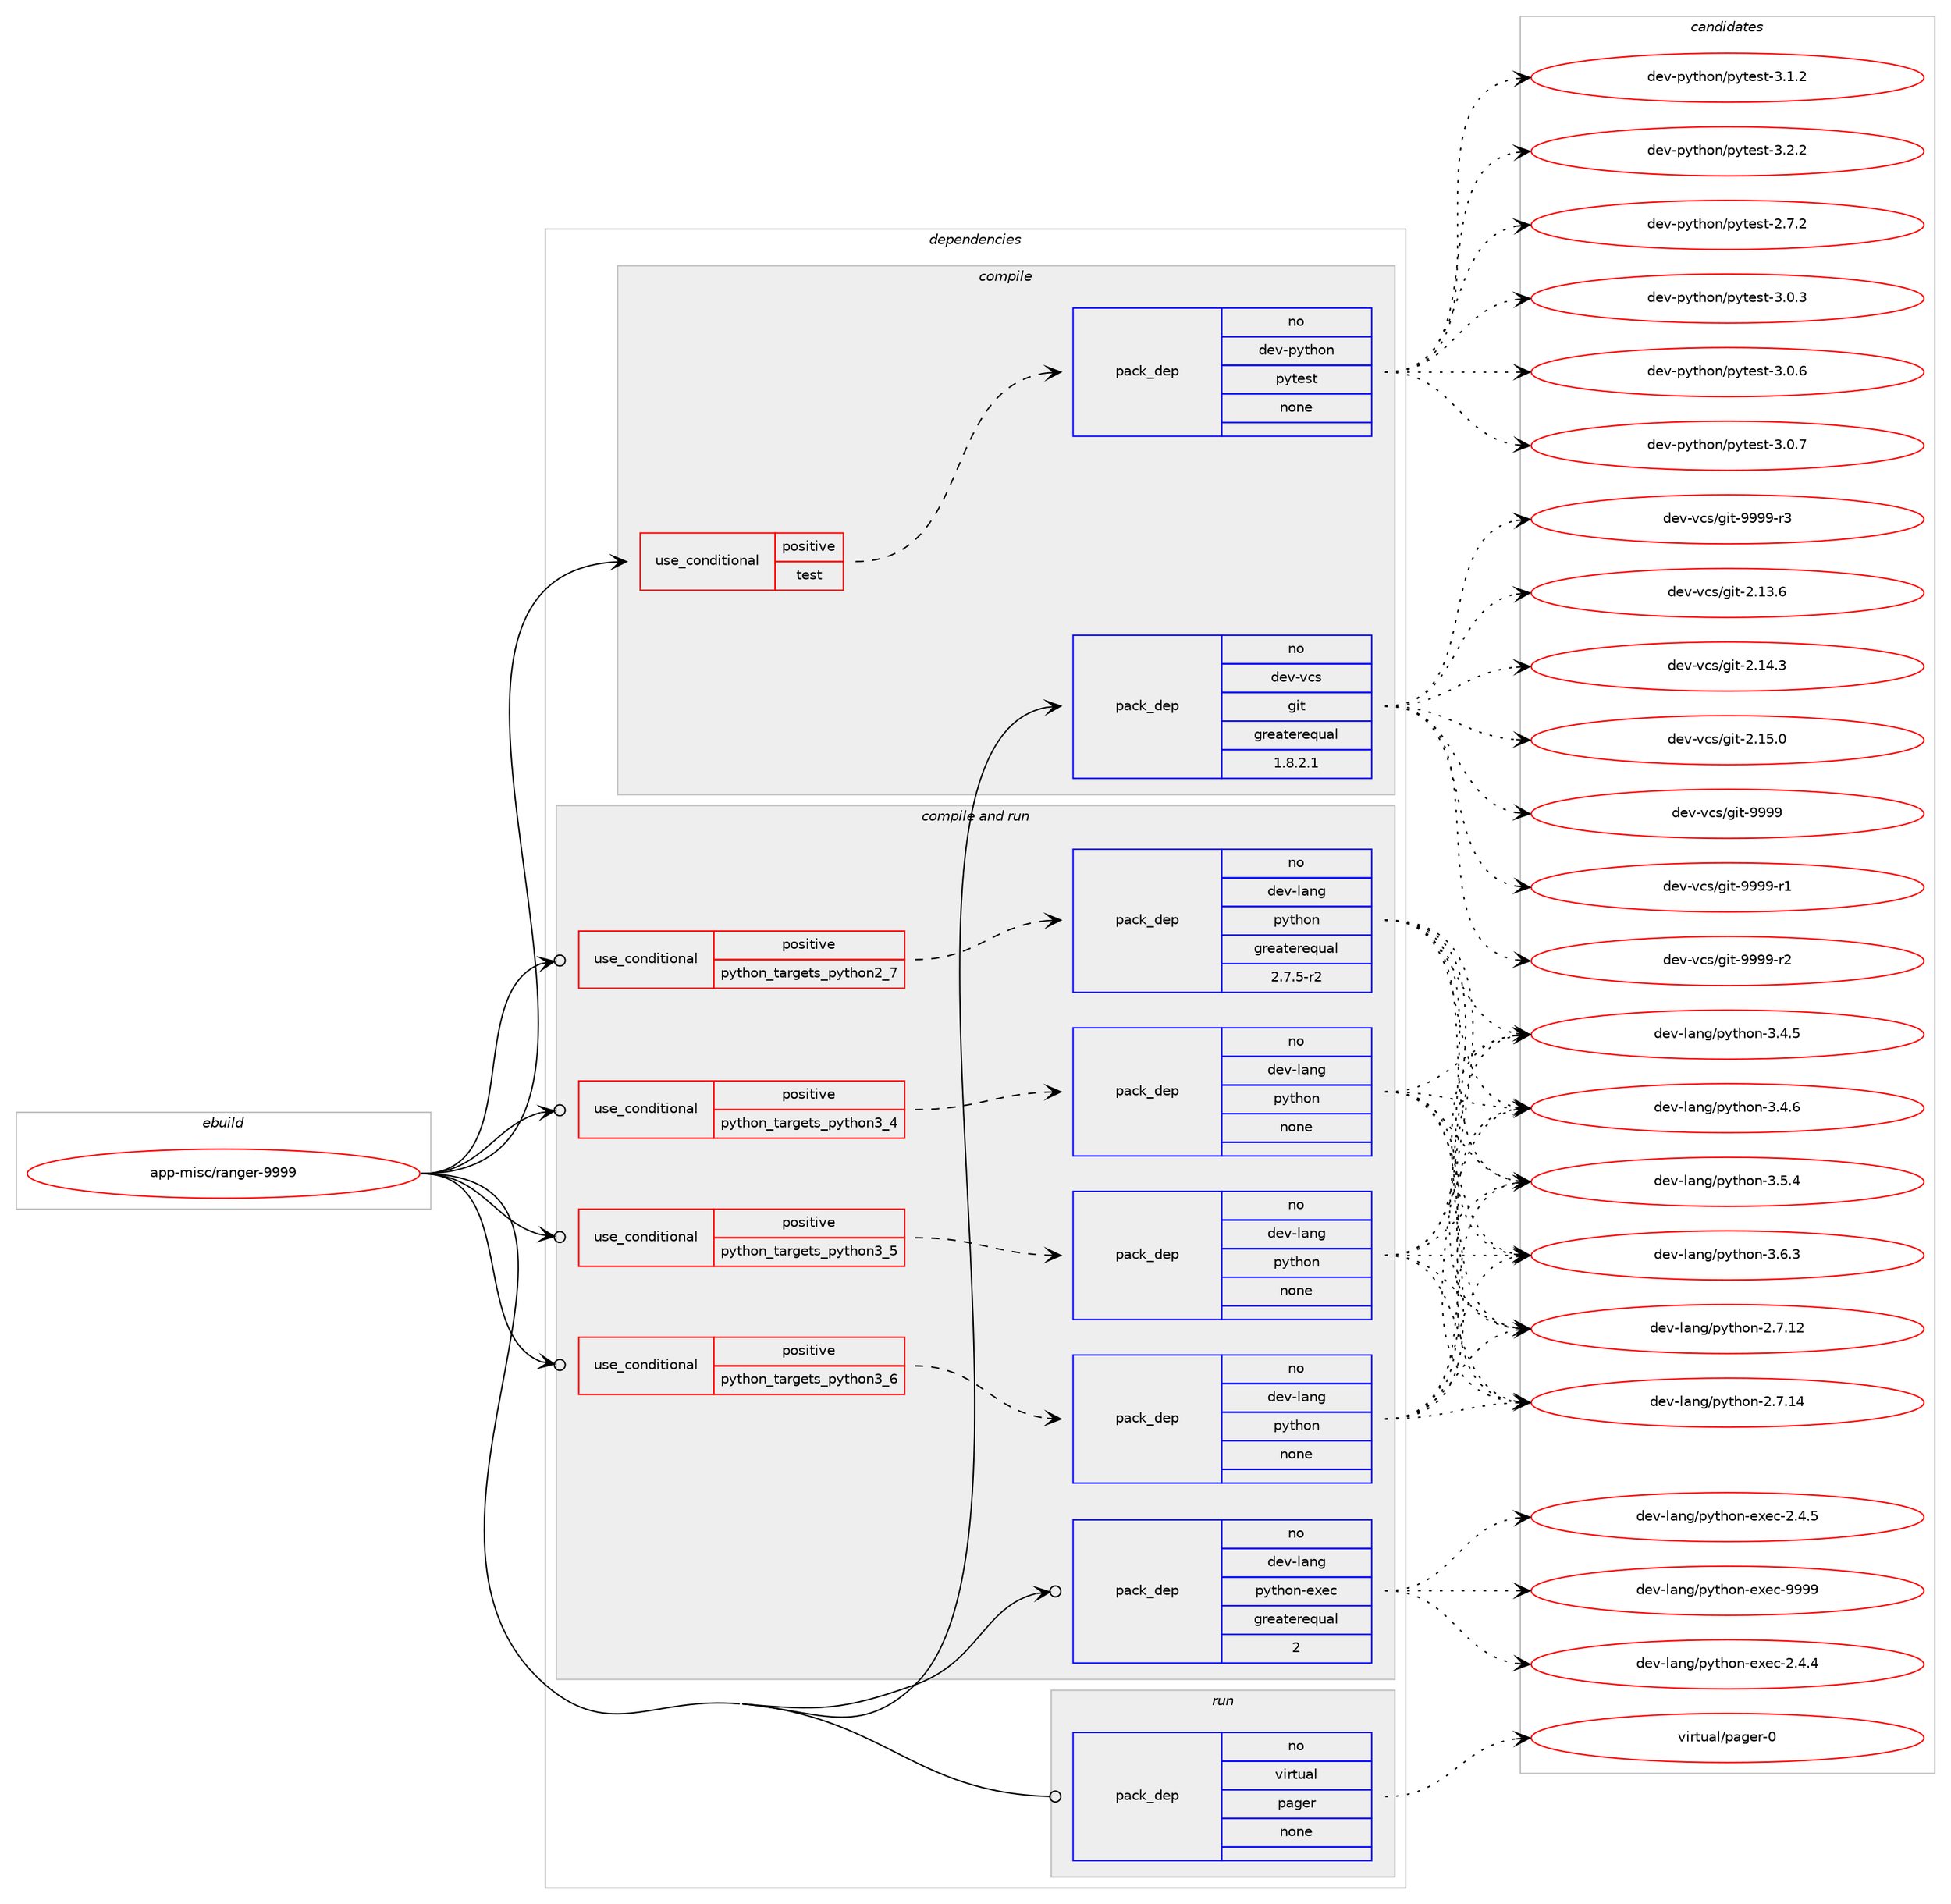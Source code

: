 digraph prolog {

# *************
# Graph options
# *************

newrank=true;
concentrate=true;
compound=true;
graph [rankdir=LR,fontname=Helvetica,fontsize=10,ranksep=1.5];#, ranksep=2.5, nodesep=0.2];
edge  [arrowhead=vee];
node  [fontname=Helvetica,fontsize=10];

# **********
# The ebuild
# **********

subgraph cluster_leftcol {
color=gray;
rank=same;
label=<<i>ebuild</i>>;
id [label="app-misc/ranger-9999", color=red, width=4, href="../app-misc/ranger-9999.svg"];
}

# ****************
# The dependencies
# ****************

subgraph cluster_midcol {
color=gray;
label=<<i>dependencies</i>>;
subgraph cluster_compile {
fillcolor="#eeeeee";
style=filled;
label=<<i>compile</i>>;
subgraph cond12716 {
dependency47615 [label=<<TABLE BORDER="0" CELLBORDER="1" CELLSPACING="0" CELLPADDING="4"><TR><TD ROWSPAN="3" CELLPADDING="10">use_conditional</TD></TR><TR><TD>positive</TD></TR><TR><TD>test</TD></TR></TABLE>>, shape=none, color=red];
subgraph pack34108 {
dependency47616 [label=<<TABLE BORDER="0" CELLBORDER="1" CELLSPACING="0" CELLPADDING="4" WIDTH="220"><TR><TD ROWSPAN="6" CELLPADDING="30">pack_dep</TD></TR><TR><TD WIDTH="110">no</TD></TR><TR><TD>dev-python</TD></TR><TR><TD>pytest</TD></TR><TR><TD>none</TD></TR><TR><TD></TD></TR></TABLE>>, shape=none, color=blue];
}
dependency47615:e -> dependency47616:w [weight=20,style="dashed",arrowhead="vee"];
}
id:e -> dependency47615:w [weight=20,style="solid",arrowhead="vee"];
subgraph pack34109 {
dependency47617 [label=<<TABLE BORDER="0" CELLBORDER="1" CELLSPACING="0" CELLPADDING="4" WIDTH="220"><TR><TD ROWSPAN="6" CELLPADDING="30">pack_dep</TD></TR><TR><TD WIDTH="110">no</TD></TR><TR><TD>dev-vcs</TD></TR><TR><TD>git</TD></TR><TR><TD>greaterequal</TD></TR><TR><TD>1.8.2.1</TD></TR></TABLE>>, shape=none, color=blue];
}
id:e -> dependency47617:w [weight=20,style="solid",arrowhead="vee"];
}
subgraph cluster_compileandrun {
fillcolor="#eeeeee";
style=filled;
label=<<i>compile and run</i>>;
subgraph cond12717 {
dependency47618 [label=<<TABLE BORDER="0" CELLBORDER="1" CELLSPACING="0" CELLPADDING="4"><TR><TD ROWSPAN="3" CELLPADDING="10">use_conditional</TD></TR><TR><TD>positive</TD></TR><TR><TD>python_targets_python2_7</TD></TR></TABLE>>, shape=none, color=red];
subgraph pack34110 {
dependency47619 [label=<<TABLE BORDER="0" CELLBORDER="1" CELLSPACING="0" CELLPADDING="4" WIDTH="220"><TR><TD ROWSPAN="6" CELLPADDING="30">pack_dep</TD></TR><TR><TD WIDTH="110">no</TD></TR><TR><TD>dev-lang</TD></TR><TR><TD>python</TD></TR><TR><TD>greaterequal</TD></TR><TR><TD>2.7.5-r2</TD></TR></TABLE>>, shape=none, color=blue];
}
dependency47618:e -> dependency47619:w [weight=20,style="dashed",arrowhead="vee"];
}
id:e -> dependency47618:w [weight=20,style="solid",arrowhead="odotvee"];
subgraph cond12718 {
dependency47620 [label=<<TABLE BORDER="0" CELLBORDER="1" CELLSPACING="0" CELLPADDING="4"><TR><TD ROWSPAN="3" CELLPADDING="10">use_conditional</TD></TR><TR><TD>positive</TD></TR><TR><TD>python_targets_python3_4</TD></TR></TABLE>>, shape=none, color=red];
subgraph pack34111 {
dependency47621 [label=<<TABLE BORDER="0" CELLBORDER="1" CELLSPACING="0" CELLPADDING="4" WIDTH="220"><TR><TD ROWSPAN="6" CELLPADDING="30">pack_dep</TD></TR><TR><TD WIDTH="110">no</TD></TR><TR><TD>dev-lang</TD></TR><TR><TD>python</TD></TR><TR><TD>none</TD></TR><TR><TD></TD></TR></TABLE>>, shape=none, color=blue];
}
dependency47620:e -> dependency47621:w [weight=20,style="dashed",arrowhead="vee"];
}
id:e -> dependency47620:w [weight=20,style="solid",arrowhead="odotvee"];
subgraph cond12719 {
dependency47622 [label=<<TABLE BORDER="0" CELLBORDER="1" CELLSPACING="0" CELLPADDING="4"><TR><TD ROWSPAN="3" CELLPADDING="10">use_conditional</TD></TR><TR><TD>positive</TD></TR><TR><TD>python_targets_python3_5</TD></TR></TABLE>>, shape=none, color=red];
subgraph pack34112 {
dependency47623 [label=<<TABLE BORDER="0" CELLBORDER="1" CELLSPACING="0" CELLPADDING="4" WIDTH="220"><TR><TD ROWSPAN="6" CELLPADDING="30">pack_dep</TD></TR><TR><TD WIDTH="110">no</TD></TR><TR><TD>dev-lang</TD></TR><TR><TD>python</TD></TR><TR><TD>none</TD></TR><TR><TD></TD></TR></TABLE>>, shape=none, color=blue];
}
dependency47622:e -> dependency47623:w [weight=20,style="dashed",arrowhead="vee"];
}
id:e -> dependency47622:w [weight=20,style="solid",arrowhead="odotvee"];
subgraph cond12720 {
dependency47624 [label=<<TABLE BORDER="0" CELLBORDER="1" CELLSPACING="0" CELLPADDING="4"><TR><TD ROWSPAN="3" CELLPADDING="10">use_conditional</TD></TR><TR><TD>positive</TD></TR><TR><TD>python_targets_python3_6</TD></TR></TABLE>>, shape=none, color=red];
subgraph pack34113 {
dependency47625 [label=<<TABLE BORDER="0" CELLBORDER="1" CELLSPACING="0" CELLPADDING="4" WIDTH="220"><TR><TD ROWSPAN="6" CELLPADDING="30">pack_dep</TD></TR><TR><TD WIDTH="110">no</TD></TR><TR><TD>dev-lang</TD></TR><TR><TD>python</TD></TR><TR><TD>none</TD></TR><TR><TD></TD></TR></TABLE>>, shape=none, color=blue];
}
dependency47624:e -> dependency47625:w [weight=20,style="dashed",arrowhead="vee"];
}
id:e -> dependency47624:w [weight=20,style="solid",arrowhead="odotvee"];
subgraph pack34114 {
dependency47626 [label=<<TABLE BORDER="0" CELLBORDER="1" CELLSPACING="0" CELLPADDING="4" WIDTH="220"><TR><TD ROWSPAN="6" CELLPADDING="30">pack_dep</TD></TR><TR><TD WIDTH="110">no</TD></TR><TR><TD>dev-lang</TD></TR><TR><TD>python-exec</TD></TR><TR><TD>greaterequal</TD></TR><TR><TD>2</TD></TR></TABLE>>, shape=none, color=blue];
}
id:e -> dependency47626:w [weight=20,style="solid",arrowhead="odotvee"];
}
subgraph cluster_run {
fillcolor="#eeeeee";
style=filled;
label=<<i>run</i>>;
subgraph pack34115 {
dependency47627 [label=<<TABLE BORDER="0" CELLBORDER="1" CELLSPACING="0" CELLPADDING="4" WIDTH="220"><TR><TD ROWSPAN="6" CELLPADDING="30">pack_dep</TD></TR><TR><TD WIDTH="110">no</TD></TR><TR><TD>virtual</TD></TR><TR><TD>pager</TD></TR><TR><TD>none</TD></TR><TR><TD></TD></TR></TABLE>>, shape=none, color=blue];
}
id:e -> dependency47627:w [weight=20,style="solid",arrowhead="odot"];
}
}

# **************
# The candidates
# **************

subgraph cluster_choices {
rank=same;
color=gray;
label=<<i>candidates</i>>;

subgraph choice34108 {
color=black;
nodesep=1;
choice1001011184511212111610411111047112121116101115116455046554650 [label="dev-python/pytest-2.7.2", color=red, width=4,href="../dev-python/pytest-2.7.2.svg"];
choice1001011184511212111610411111047112121116101115116455146484651 [label="dev-python/pytest-3.0.3", color=red, width=4,href="../dev-python/pytest-3.0.3.svg"];
choice1001011184511212111610411111047112121116101115116455146484654 [label="dev-python/pytest-3.0.6", color=red, width=4,href="../dev-python/pytest-3.0.6.svg"];
choice1001011184511212111610411111047112121116101115116455146484655 [label="dev-python/pytest-3.0.7", color=red, width=4,href="../dev-python/pytest-3.0.7.svg"];
choice1001011184511212111610411111047112121116101115116455146494650 [label="dev-python/pytest-3.1.2", color=red, width=4,href="../dev-python/pytest-3.1.2.svg"];
choice1001011184511212111610411111047112121116101115116455146504650 [label="dev-python/pytest-3.2.2", color=red, width=4,href="../dev-python/pytest-3.2.2.svg"];
dependency47616:e -> choice1001011184511212111610411111047112121116101115116455046554650:w [style=dotted,weight="100"];
dependency47616:e -> choice1001011184511212111610411111047112121116101115116455146484651:w [style=dotted,weight="100"];
dependency47616:e -> choice1001011184511212111610411111047112121116101115116455146484654:w [style=dotted,weight="100"];
dependency47616:e -> choice1001011184511212111610411111047112121116101115116455146484655:w [style=dotted,weight="100"];
dependency47616:e -> choice1001011184511212111610411111047112121116101115116455146494650:w [style=dotted,weight="100"];
dependency47616:e -> choice1001011184511212111610411111047112121116101115116455146504650:w [style=dotted,weight="100"];
}
subgraph choice34109 {
color=black;
nodesep=1;
choice10010111845118991154710310511645504649514654 [label="dev-vcs/git-2.13.6", color=red, width=4,href="../dev-vcs/git-2.13.6.svg"];
choice10010111845118991154710310511645504649524651 [label="dev-vcs/git-2.14.3", color=red, width=4,href="../dev-vcs/git-2.14.3.svg"];
choice10010111845118991154710310511645504649534648 [label="dev-vcs/git-2.15.0", color=red, width=4,href="../dev-vcs/git-2.15.0.svg"];
choice1001011184511899115471031051164557575757 [label="dev-vcs/git-9999", color=red, width=4,href="../dev-vcs/git-9999.svg"];
choice10010111845118991154710310511645575757574511449 [label="dev-vcs/git-9999-r1", color=red, width=4,href="../dev-vcs/git-9999-r1.svg"];
choice10010111845118991154710310511645575757574511450 [label="dev-vcs/git-9999-r2", color=red, width=4,href="../dev-vcs/git-9999-r2.svg"];
choice10010111845118991154710310511645575757574511451 [label="dev-vcs/git-9999-r3", color=red, width=4,href="../dev-vcs/git-9999-r3.svg"];
dependency47617:e -> choice10010111845118991154710310511645504649514654:w [style=dotted,weight="100"];
dependency47617:e -> choice10010111845118991154710310511645504649524651:w [style=dotted,weight="100"];
dependency47617:e -> choice10010111845118991154710310511645504649534648:w [style=dotted,weight="100"];
dependency47617:e -> choice1001011184511899115471031051164557575757:w [style=dotted,weight="100"];
dependency47617:e -> choice10010111845118991154710310511645575757574511449:w [style=dotted,weight="100"];
dependency47617:e -> choice10010111845118991154710310511645575757574511450:w [style=dotted,weight="100"];
dependency47617:e -> choice10010111845118991154710310511645575757574511451:w [style=dotted,weight="100"];
}
subgraph choice34110 {
color=black;
nodesep=1;
choice10010111845108971101034711212111610411111045504655464950 [label="dev-lang/python-2.7.12", color=red, width=4,href="../dev-lang/python-2.7.12.svg"];
choice10010111845108971101034711212111610411111045504655464952 [label="dev-lang/python-2.7.14", color=red, width=4,href="../dev-lang/python-2.7.14.svg"];
choice100101118451089711010347112121116104111110455146524653 [label="dev-lang/python-3.4.5", color=red, width=4,href="../dev-lang/python-3.4.5.svg"];
choice100101118451089711010347112121116104111110455146524654 [label="dev-lang/python-3.4.6", color=red, width=4,href="../dev-lang/python-3.4.6.svg"];
choice100101118451089711010347112121116104111110455146534652 [label="dev-lang/python-3.5.4", color=red, width=4,href="../dev-lang/python-3.5.4.svg"];
choice100101118451089711010347112121116104111110455146544651 [label="dev-lang/python-3.6.3", color=red, width=4,href="../dev-lang/python-3.6.3.svg"];
dependency47619:e -> choice10010111845108971101034711212111610411111045504655464950:w [style=dotted,weight="100"];
dependency47619:e -> choice10010111845108971101034711212111610411111045504655464952:w [style=dotted,weight="100"];
dependency47619:e -> choice100101118451089711010347112121116104111110455146524653:w [style=dotted,weight="100"];
dependency47619:e -> choice100101118451089711010347112121116104111110455146524654:w [style=dotted,weight="100"];
dependency47619:e -> choice100101118451089711010347112121116104111110455146534652:w [style=dotted,weight="100"];
dependency47619:e -> choice100101118451089711010347112121116104111110455146544651:w [style=dotted,weight="100"];
}
subgraph choice34111 {
color=black;
nodesep=1;
choice10010111845108971101034711212111610411111045504655464950 [label="dev-lang/python-2.7.12", color=red, width=4,href="../dev-lang/python-2.7.12.svg"];
choice10010111845108971101034711212111610411111045504655464952 [label="dev-lang/python-2.7.14", color=red, width=4,href="../dev-lang/python-2.7.14.svg"];
choice100101118451089711010347112121116104111110455146524653 [label="dev-lang/python-3.4.5", color=red, width=4,href="../dev-lang/python-3.4.5.svg"];
choice100101118451089711010347112121116104111110455146524654 [label="dev-lang/python-3.4.6", color=red, width=4,href="../dev-lang/python-3.4.6.svg"];
choice100101118451089711010347112121116104111110455146534652 [label="dev-lang/python-3.5.4", color=red, width=4,href="../dev-lang/python-3.5.4.svg"];
choice100101118451089711010347112121116104111110455146544651 [label="dev-lang/python-3.6.3", color=red, width=4,href="../dev-lang/python-3.6.3.svg"];
dependency47621:e -> choice10010111845108971101034711212111610411111045504655464950:w [style=dotted,weight="100"];
dependency47621:e -> choice10010111845108971101034711212111610411111045504655464952:w [style=dotted,weight="100"];
dependency47621:e -> choice100101118451089711010347112121116104111110455146524653:w [style=dotted,weight="100"];
dependency47621:e -> choice100101118451089711010347112121116104111110455146524654:w [style=dotted,weight="100"];
dependency47621:e -> choice100101118451089711010347112121116104111110455146534652:w [style=dotted,weight="100"];
dependency47621:e -> choice100101118451089711010347112121116104111110455146544651:w [style=dotted,weight="100"];
}
subgraph choice34112 {
color=black;
nodesep=1;
choice10010111845108971101034711212111610411111045504655464950 [label="dev-lang/python-2.7.12", color=red, width=4,href="../dev-lang/python-2.7.12.svg"];
choice10010111845108971101034711212111610411111045504655464952 [label="dev-lang/python-2.7.14", color=red, width=4,href="../dev-lang/python-2.7.14.svg"];
choice100101118451089711010347112121116104111110455146524653 [label="dev-lang/python-3.4.5", color=red, width=4,href="../dev-lang/python-3.4.5.svg"];
choice100101118451089711010347112121116104111110455146524654 [label="dev-lang/python-3.4.6", color=red, width=4,href="../dev-lang/python-3.4.6.svg"];
choice100101118451089711010347112121116104111110455146534652 [label="dev-lang/python-3.5.4", color=red, width=4,href="../dev-lang/python-3.5.4.svg"];
choice100101118451089711010347112121116104111110455146544651 [label="dev-lang/python-3.6.3", color=red, width=4,href="../dev-lang/python-3.6.3.svg"];
dependency47623:e -> choice10010111845108971101034711212111610411111045504655464950:w [style=dotted,weight="100"];
dependency47623:e -> choice10010111845108971101034711212111610411111045504655464952:w [style=dotted,weight="100"];
dependency47623:e -> choice100101118451089711010347112121116104111110455146524653:w [style=dotted,weight="100"];
dependency47623:e -> choice100101118451089711010347112121116104111110455146524654:w [style=dotted,weight="100"];
dependency47623:e -> choice100101118451089711010347112121116104111110455146534652:w [style=dotted,weight="100"];
dependency47623:e -> choice100101118451089711010347112121116104111110455146544651:w [style=dotted,weight="100"];
}
subgraph choice34113 {
color=black;
nodesep=1;
choice10010111845108971101034711212111610411111045504655464950 [label="dev-lang/python-2.7.12", color=red, width=4,href="../dev-lang/python-2.7.12.svg"];
choice10010111845108971101034711212111610411111045504655464952 [label="dev-lang/python-2.7.14", color=red, width=4,href="../dev-lang/python-2.7.14.svg"];
choice100101118451089711010347112121116104111110455146524653 [label="dev-lang/python-3.4.5", color=red, width=4,href="../dev-lang/python-3.4.5.svg"];
choice100101118451089711010347112121116104111110455146524654 [label="dev-lang/python-3.4.6", color=red, width=4,href="../dev-lang/python-3.4.6.svg"];
choice100101118451089711010347112121116104111110455146534652 [label="dev-lang/python-3.5.4", color=red, width=4,href="../dev-lang/python-3.5.4.svg"];
choice100101118451089711010347112121116104111110455146544651 [label="dev-lang/python-3.6.3", color=red, width=4,href="../dev-lang/python-3.6.3.svg"];
dependency47625:e -> choice10010111845108971101034711212111610411111045504655464950:w [style=dotted,weight="100"];
dependency47625:e -> choice10010111845108971101034711212111610411111045504655464952:w [style=dotted,weight="100"];
dependency47625:e -> choice100101118451089711010347112121116104111110455146524653:w [style=dotted,weight="100"];
dependency47625:e -> choice100101118451089711010347112121116104111110455146524654:w [style=dotted,weight="100"];
dependency47625:e -> choice100101118451089711010347112121116104111110455146534652:w [style=dotted,weight="100"];
dependency47625:e -> choice100101118451089711010347112121116104111110455146544651:w [style=dotted,weight="100"];
}
subgraph choice34114 {
color=black;
nodesep=1;
choice1001011184510897110103471121211161041111104510112010199455046524652 [label="dev-lang/python-exec-2.4.4", color=red, width=4,href="../dev-lang/python-exec-2.4.4.svg"];
choice1001011184510897110103471121211161041111104510112010199455046524653 [label="dev-lang/python-exec-2.4.5", color=red, width=4,href="../dev-lang/python-exec-2.4.5.svg"];
choice10010111845108971101034711212111610411111045101120101994557575757 [label="dev-lang/python-exec-9999", color=red, width=4,href="../dev-lang/python-exec-9999.svg"];
dependency47626:e -> choice1001011184510897110103471121211161041111104510112010199455046524652:w [style=dotted,weight="100"];
dependency47626:e -> choice1001011184510897110103471121211161041111104510112010199455046524653:w [style=dotted,weight="100"];
dependency47626:e -> choice10010111845108971101034711212111610411111045101120101994557575757:w [style=dotted,weight="100"];
}
subgraph choice34115 {
color=black;
nodesep=1;
choice1181051141161179710847112971031011144548 [label="virtual/pager-0", color=red, width=4,href="../virtual/pager-0.svg"];
dependency47627:e -> choice1181051141161179710847112971031011144548:w [style=dotted,weight="100"];
}
}

}
